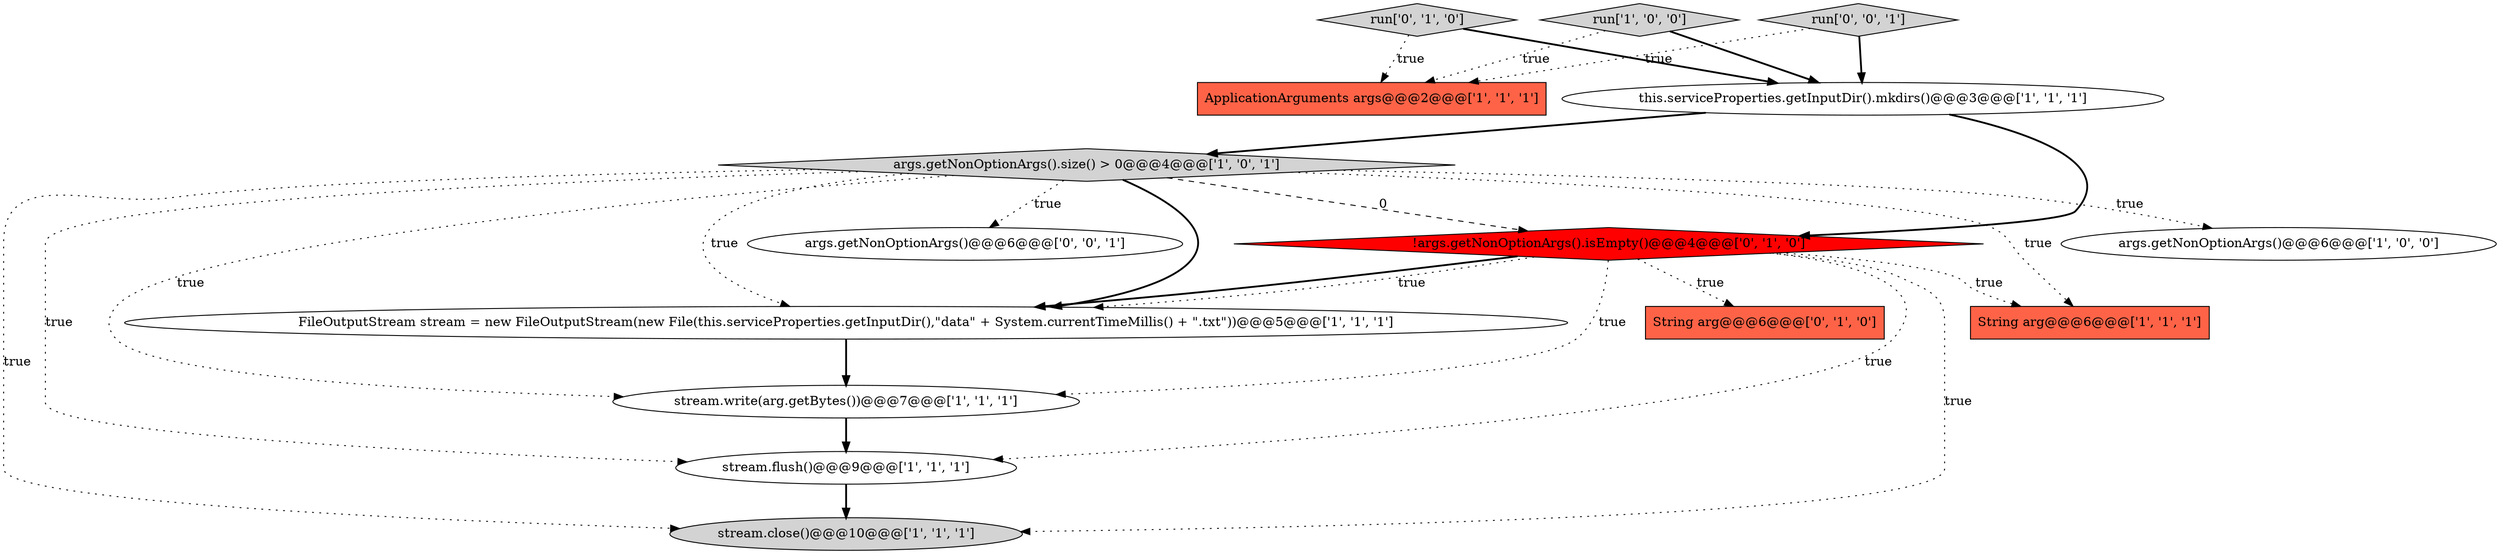 digraph {
0 [style = filled, label = "FileOutputStream stream = new FileOutputStream(new File(this.serviceProperties.getInputDir(),\"data\" + System.currentTimeMillis() + \".txt\"))@@@5@@@['1', '1', '1']", fillcolor = white, shape = ellipse image = "AAA0AAABBB1BBB"];
3 [style = filled, label = "args.getNonOptionArgs().size() > 0@@@4@@@['1', '0', '1']", fillcolor = lightgray, shape = diamond image = "AAA0AAABBB1BBB"];
13 [style = filled, label = "args.getNonOptionArgs()@@@6@@@['0', '0', '1']", fillcolor = white, shape = ellipse image = "AAA0AAABBB3BBB"];
9 [style = filled, label = "stream.close()@@@10@@@['1', '1', '1']", fillcolor = lightgray, shape = ellipse image = "AAA0AAABBB1BBB"];
7 [style = filled, label = "stream.flush()@@@9@@@['1', '1', '1']", fillcolor = white, shape = ellipse image = "AAA0AAABBB1BBB"];
5 [style = filled, label = "String arg@@@6@@@['1', '1', '1']", fillcolor = tomato, shape = box image = "AAA0AAABBB1BBB"];
2 [style = filled, label = "stream.write(arg.getBytes())@@@7@@@['1', '1', '1']", fillcolor = white, shape = ellipse image = "AAA0AAABBB1BBB"];
11 [style = filled, label = "String arg@@@6@@@['0', '1', '0']", fillcolor = tomato, shape = box image = "AAA0AAABBB2BBB"];
4 [style = filled, label = "args.getNonOptionArgs()@@@6@@@['1', '0', '0']", fillcolor = white, shape = ellipse image = "AAA0AAABBB1BBB"];
1 [style = filled, label = "ApplicationArguments args@@@2@@@['1', '1', '1']", fillcolor = tomato, shape = box image = "AAA0AAABBB1BBB"];
6 [style = filled, label = "this.serviceProperties.getInputDir().mkdirs()@@@3@@@['1', '1', '1']", fillcolor = white, shape = ellipse image = "AAA0AAABBB1BBB"];
12 [style = filled, label = "run['0', '1', '0']", fillcolor = lightgray, shape = diamond image = "AAA0AAABBB2BBB"];
14 [style = filled, label = "run['0', '0', '1']", fillcolor = lightgray, shape = diamond image = "AAA0AAABBB3BBB"];
8 [style = filled, label = "run['1', '0', '0']", fillcolor = lightgray, shape = diamond image = "AAA0AAABBB1BBB"];
10 [style = filled, label = "!args.getNonOptionArgs().isEmpty()@@@4@@@['0', '1', '0']", fillcolor = red, shape = diamond image = "AAA1AAABBB2BBB"];
6->3 [style = bold, label=""];
3->7 [style = dotted, label="true"];
0->2 [style = bold, label=""];
12->1 [style = dotted, label="true"];
3->4 [style = dotted, label="true"];
8->6 [style = bold, label=""];
3->9 [style = dotted, label="true"];
10->9 [style = dotted, label="true"];
12->6 [style = bold, label=""];
10->5 [style = dotted, label="true"];
3->0 [style = bold, label=""];
7->9 [style = bold, label=""];
8->1 [style = dotted, label="true"];
3->5 [style = dotted, label="true"];
10->11 [style = dotted, label="true"];
10->2 [style = dotted, label="true"];
6->10 [style = bold, label=""];
10->0 [style = bold, label=""];
3->0 [style = dotted, label="true"];
10->0 [style = dotted, label="true"];
3->10 [style = dashed, label="0"];
14->1 [style = dotted, label="true"];
2->7 [style = bold, label=""];
14->6 [style = bold, label=""];
10->7 [style = dotted, label="true"];
3->13 [style = dotted, label="true"];
3->2 [style = dotted, label="true"];
}
